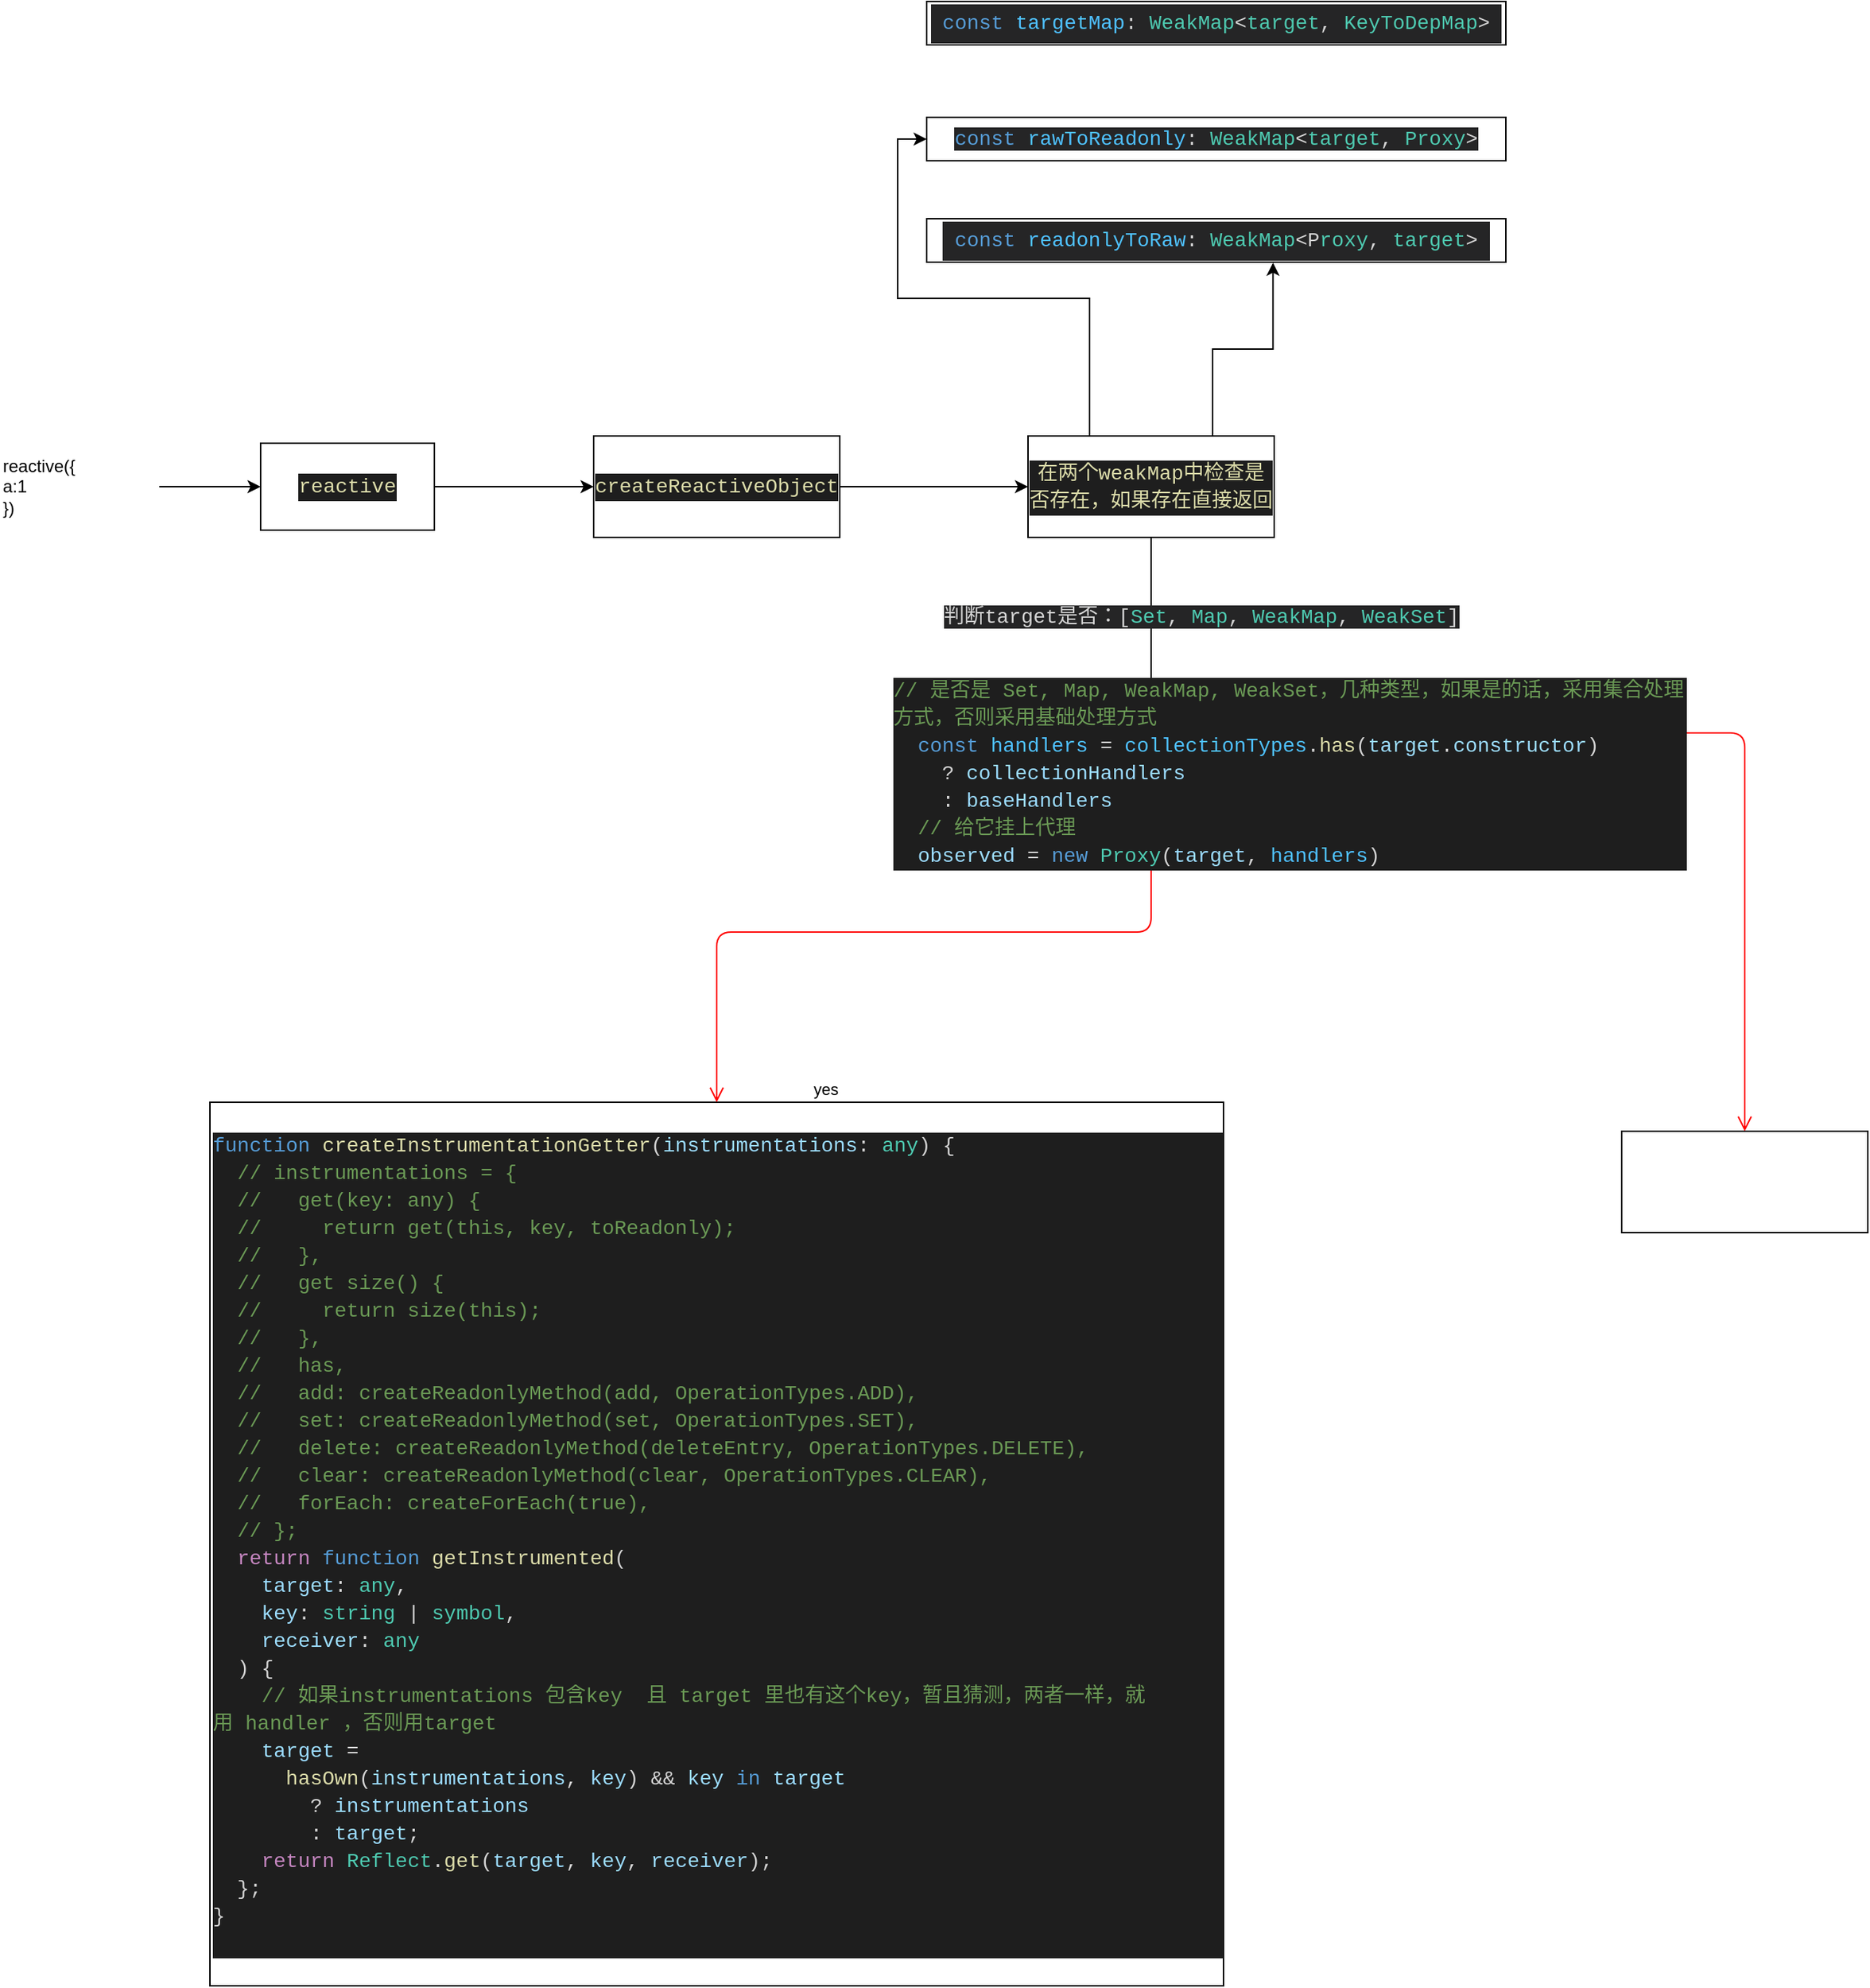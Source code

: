 <mxfile version="13.1.3">
    <diagram id="6hGFLwfOUW9BJ-s0fimq" name="Page-1">
        <mxGraphModel dx="1732" dy="1192" grid="1" gridSize="10" guides="1" tooltips="1" connect="1" arrows="1" fold="1" page="0" pageScale="1" pageWidth="827" pageHeight="1169" math="0" shadow="0">
            <root>
                <mxCell id="0"/>
                <mxCell id="1" parent="0"/>
                <mxCell id="4" value="" style="edgeStyle=orthogonalEdgeStyle;rounded=0;orthogonalLoop=1;jettySize=auto;html=1;" edge="1" parent="1" source="2" target="3">
                    <mxGeometry relative="1" as="geometry"/>
                </mxCell>
                <mxCell id="2" value="&lt;div style=&quot;color: rgb(212 , 212 , 212) ; background-color: rgb(30 , 30 , 30) ; font-family: &amp;#34;consolas&amp;#34; , &amp;#34;courier new&amp;#34; , monospace ; font-size: 14px ; line-height: 19px&quot;&gt;&lt;span style=&quot;color: #dcdcaa&quot;&gt;reactive&lt;/span&gt;&lt;/div&gt;" style="rounded=0;whiteSpace=wrap;html=1;" vertex="1" parent="1">
                    <mxGeometry x="-730" y="255" width="120" height="60" as="geometry"/>
                </mxCell>
                <mxCell id="10" value="" style="edgeStyle=orthogonalEdgeStyle;rounded=0;orthogonalLoop=1;jettySize=auto;html=1;" edge="1" parent="1" source="3" target="9">
                    <mxGeometry relative="1" as="geometry"/>
                </mxCell>
                <mxCell id="3" value="&lt;div style=&quot;color: rgb(212 , 212 , 212) ; background-color: rgb(30 , 30 , 30) ; font-family: &amp;#34;consolas&amp;#34; , &amp;#34;courier new&amp;#34; , monospace ; font-size: 14px ; line-height: 19px&quot;&gt;&lt;div style=&quot;font-family: &amp;#34;consolas&amp;#34; , &amp;#34;courier new&amp;#34; , monospace ; line-height: 19px&quot;&gt;&lt;span style=&quot;color: #dcdcaa&quot;&gt;createReactiveObject&lt;/span&gt;&lt;/div&gt;&lt;/div&gt;" style="rounded=0;whiteSpace=wrap;html=1;" vertex="1" parent="1">
                    <mxGeometry x="-500" y="250" width="170" height="70" as="geometry"/>
                </mxCell>
                <mxCell id="14" style="edgeStyle=orthogonalEdgeStyle;rounded=0;orthogonalLoop=1;jettySize=auto;html=1;exitX=0.75;exitY=0;exitDx=0;exitDy=0;entryX=0.598;entryY=1.012;entryDx=0;entryDy=0;entryPerimeter=0;" edge="1" parent="1" source="9" target="7">
                    <mxGeometry relative="1" as="geometry"/>
                </mxCell>
                <mxCell id="15" style="edgeStyle=orthogonalEdgeStyle;rounded=0;orthogonalLoop=1;jettySize=auto;html=1;exitX=0.25;exitY=0;exitDx=0;exitDy=0;entryX=0;entryY=0.5;entryDx=0;entryDy=0;" edge="1" parent="1" source="9" target="6">
                    <mxGeometry relative="1" as="geometry"/>
                </mxCell>
                <mxCell id="33" style="edgeStyle=orthogonalEdgeStyle;rounded=0;orthogonalLoop=1;jettySize=auto;html=1;exitX=0.5;exitY=1;exitDx=0;exitDy=0;" edge="1" parent="1" source="9" target="30">
                    <mxGeometry relative="1" as="geometry"/>
                </mxCell>
                <mxCell id="9" value="&lt;div style=&quot;background-color: rgb(30 , 30 , 30) ; font-family: &amp;#34;consolas&amp;#34; , &amp;#34;courier new&amp;#34; , monospace ; font-size: 14px ; line-height: 19px&quot;&gt;&lt;div style=&quot;font-family: &amp;#34;consolas&amp;#34; , &amp;#34;courier new&amp;#34; , monospace ; line-height: 19px&quot;&gt;&lt;font color=&quot;#dcdcaa&quot;&gt;在两个weakMap中检查是否存在，如果存在直接返回&lt;/font&gt;&lt;/div&gt;&lt;/div&gt;" style="rounded=0;whiteSpace=wrap;html=1;" vertex="1" parent="1">
                    <mxGeometry x="-200" y="250" width="170" height="70" as="geometry"/>
                </mxCell>
                <mxCell id="21" value="&lt;div style=&quot;color: rgb(212 , 212 , 212) ; background-color: rgb(30 , 30 , 30) ; font-family: &amp;#34;consolas&amp;#34; , &amp;#34;courier new&amp;#34; , monospace ; font-size: 14px ; line-height: 19px&quot;&gt;&lt;div&gt;&lt;span style=&quot;color: #569cd6&quot;&gt;function&lt;/span&gt;&amp;nbsp;&lt;span style=&quot;color: #dcdcaa&quot;&gt;createInstrumentationGetter&lt;/span&gt;(&lt;span style=&quot;color: #9cdcfe&quot;&gt;instrumentations&lt;/span&gt;:&amp;nbsp;&lt;span style=&quot;color: #4ec9b0&quot;&gt;any&lt;/span&gt;)&amp;nbsp;{&lt;/div&gt;&lt;div&gt;&amp;nbsp;&amp;nbsp;&lt;span style=&quot;color: #6a9955&quot;&gt;//&amp;nbsp;instrumentations&amp;nbsp;=&amp;nbsp;{&lt;/span&gt;&lt;/div&gt;&lt;div&gt;&amp;nbsp;&amp;nbsp;&lt;span style=&quot;color: #6a9955&quot;&gt;//&amp;nbsp;&amp;nbsp;&amp;nbsp;get(key:&amp;nbsp;any)&amp;nbsp;{&lt;/span&gt;&lt;/div&gt;&lt;div&gt;&amp;nbsp;&amp;nbsp;&lt;span style=&quot;color: #6a9955&quot;&gt;//&amp;nbsp;&amp;nbsp;&amp;nbsp;&amp;nbsp;&amp;nbsp;return&amp;nbsp;get(this,&amp;nbsp;key,&amp;nbsp;toReadonly);&lt;/span&gt;&lt;/div&gt;&lt;div&gt;&amp;nbsp;&amp;nbsp;&lt;span style=&quot;color: #6a9955&quot;&gt;//&amp;nbsp;&amp;nbsp;&amp;nbsp;},&lt;/span&gt;&lt;/div&gt;&lt;div&gt;&amp;nbsp;&amp;nbsp;&lt;span style=&quot;color: #6a9955&quot;&gt;//&amp;nbsp;&amp;nbsp;&amp;nbsp;get&amp;nbsp;size()&amp;nbsp;{&lt;/span&gt;&lt;/div&gt;&lt;div&gt;&amp;nbsp;&amp;nbsp;&lt;span style=&quot;color: #6a9955&quot;&gt;//&amp;nbsp;&amp;nbsp;&amp;nbsp;&amp;nbsp;&amp;nbsp;return&amp;nbsp;size(this);&lt;/span&gt;&lt;/div&gt;&lt;div&gt;&amp;nbsp;&amp;nbsp;&lt;span style=&quot;color: #6a9955&quot;&gt;//&amp;nbsp;&amp;nbsp;&amp;nbsp;},&lt;/span&gt;&lt;/div&gt;&lt;div&gt;&amp;nbsp;&amp;nbsp;&lt;span style=&quot;color: #6a9955&quot;&gt;//&amp;nbsp;&amp;nbsp;&amp;nbsp;has,&lt;/span&gt;&lt;/div&gt;&lt;div&gt;&amp;nbsp;&amp;nbsp;&lt;span style=&quot;color: #6a9955&quot;&gt;//&amp;nbsp;&amp;nbsp;&amp;nbsp;add:&amp;nbsp;createReadonlyMethod(add,&amp;nbsp;OperationTypes.ADD),&lt;/span&gt;&lt;/div&gt;&lt;div&gt;&amp;nbsp;&amp;nbsp;&lt;span style=&quot;color: #6a9955&quot;&gt;//&amp;nbsp;&amp;nbsp;&amp;nbsp;set:&amp;nbsp;createReadonlyMethod(set,&amp;nbsp;OperationTypes.SET),&lt;/span&gt;&lt;/div&gt;&lt;div&gt;&amp;nbsp;&amp;nbsp;&lt;span style=&quot;color: #6a9955&quot;&gt;//&amp;nbsp;&amp;nbsp;&amp;nbsp;delete:&amp;nbsp;createReadonlyMethod(deleteEntry,&amp;nbsp;OperationTypes.DELETE),&lt;/span&gt;&lt;/div&gt;&lt;div&gt;&amp;nbsp;&amp;nbsp;&lt;span style=&quot;color: #6a9955&quot;&gt;//&amp;nbsp;&amp;nbsp;&amp;nbsp;clear:&amp;nbsp;createReadonlyMethod(clear,&amp;nbsp;OperationTypes.CLEAR),&lt;/span&gt;&lt;/div&gt;&lt;div&gt;&amp;nbsp;&amp;nbsp;&lt;span style=&quot;color: #6a9955&quot;&gt;//&amp;nbsp;&amp;nbsp;&amp;nbsp;forEach:&amp;nbsp;createForEach(true),&lt;/span&gt;&lt;/div&gt;&lt;div&gt;&amp;nbsp;&amp;nbsp;&lt;span style=&quot;color: #6a9955&quot;&gt;//&amp;nbsp;};&lt;/span&gt;&lt;/div&gt;&lt;div&gt;&amp;nbsp;&amp;nbsp;&lt;span style=&quot;color: #c586c0&quot;&gt;return&lt;/span&gt;&amp;nbsp;&lt;span style=&quot;color: #569cd6&quot;&gt;function&lt;/span&gt;&amp;nbsp;&lt;span style=&quot;color: #dcdcaa&quot;&gt;getInstrumented&lt;/span&gt;(&lt;/div&gt;&lt;div&gt;&amp;nbsp;&amp;nbsp;&amp;nbsp;&amp;nbsp;&lt;span style=&quot;color: #9cdcfe&quot;&gt;target&lt;/span&gt;:&amp;nbsp;&lt;span style=&quot;color: #4ec9b0&quot;&gt;any&lt;/span&gt;,&lt;/div&gt;&lt;div&gt;&amp;nbsp;&amp;nbsp;&amp;nbsp;&amp;nbsp;&lt;span style=&quot;color: #9cdcfe&quot;&gt;key&lt;/span&gt;:&amp;nbsp;&lt;span style=&quot;color: #4ec9b0&quot;&gt;string&lt;/span&gt;&amp;nbsp;|&amp;nbsp;&lt;span style=&quot;color: #4ec9b0&quot;&gt;symbol&lt;/span&gt;,&lt;/div&gt;&lt;div&gt;&amp;nbsp;&amp;nbsp;&amp;nbsp;&amp;nbsp;&lt;span style=&quot;color: #9cdcfe&quot;&gt;receiver&lt;/span&gt;:&amp;nbsp;&lt;span style=&quot;color: #4ec9b0&quot;&gt;any&lt;/span&gt;&lt;/div&gt;&lt;div&gt;&amp;nbsp;&amp;nbsp;)&amp;nbsp;{&lt;/div&gt;&lt;div&gt;&amp;nbsp;&amp;nbsp;&amp;nbsp;&amp;nbsp;&lt;span style=&quot;color: #6a9955&quot;&gt;//&amp;nbsp;如果instrumentations&amp;nbsp;包含key&amp;nbsp;&amp;nbsp;且&amp;nbsp;target&amp;nbsp;里也有这个key，暂且猜测，两者一样，就用&amp;nbsp;handler&amp;nbsp;，否则用target&lt;/span&gt;&lt;/div&gt;&lt;div&gt;&amp;nbsp;&amp;nbsp;&amp;nbsp;&amp;nbsp;&lt;span style=&quot;color: #9cdcfe&quot;&gt;target&lt;/span&gt;&amp;nbsp;=&lt;/div&gt;&lt;div&gt;&amp;nbsp;&amp;nbsp;&amp;nbsp;&amp;nbsp;&amp;nbsp;&amp;nbsp;&lt;span style=&quot;color: #dcdcaa&quot;&gt;hasOwn&lt;/span&gt;(&lt;span style=&quot;color: #9cdcfe&quot;&gt;instrumentations&lt;/span&gt;,&amp;nbsp;&lt;span style=&quot;color: #9cdcfe&quot;&gt;key&lt;/span&gt;)&amp;nbsp;&amp;amp;&amp;amp;&amp;nbsp;&lt;span style=&quot;color: #9cdcfe&quot;&gt;key&lt;/span&gt;&amp;nbsp;&lt;span style=&quot;color: #569cd6&quot;&gt;in&lt;/span&gt;&amp;nbsp;&lt;span style=&quot;color: #9cdcfe&quot;&gt;target&lt;/span&gt;&lt;/div&gt;&lt;div&gt;&amp;nbsp;&amp;nbsp;&amp;nbsp;&amp;nbsp;&amp;nbsp;&amp;nbsp;&amp;nbsp;&amp;nbsp;?&amp;nbsp;&lt;span style=&quot;color: #9cdcfe&quot;&gt;instrumentations&lt;/span&gt;&lt;/div&gt;&lt;div&gt;&amp;nbsp;&amp;nbsp;&amp;nbsp;&amp;nbsp;&amp;nbsp;&amp;nbsp;&amp;nbsp;&amp;nbsp;:&amp;nbsp;&lt;span style=&quot;color: #9cdcfe&quot;&gt;target&lt;/span&gt;;&lt;/div&gt;&lt;div&gt;&amp;nbsp;&amp;nbsp;&amp;nbsp;&amp;nbsp;&lt;span style=&quot;color: #c586c0&quot;&gt;return&lt;/span&gt;&amp;nbsp;&lt;span style=&quot;color: #4ec9b0&quot;&gt;Reflect&lt;/span&gt;.&lt;span style=&quot;color: #dcdcaa&quot;&gt;get&lt;/span&gt;(&lt;span style=&quot;color: #9cdcfe&quot;&gt;target&lt;/span&gt;,&amp;nbsp;&lt;span style=&quot;color: #9cdcfe&quot;&gt;key&lt;/span&gt;,&amp;nbsp;&lt;span style=&quot;color: #9cdcfe&quot;&gt;receiver&lt;/span&gt;);&lt;/div&gt;&lt;div&gt;&amp;nbsp;&amp;nbsp;};&lt;/div&gt;&lt;div&gt;}&lt;/div&gt;&lt;br&gt;&lt;/div&gt;" style="rounded=0;whiteSpace=wrap;html=1;align=left;" vertex="1" parent="1">
                    <mxGeometry x="-765" y="710" width="700" height="610" as="geometry"/>
                </mxCell>
                <mxCell id="12" value="&lt;div style=&quot;color: rgb(212 , 212 , 212) ; background-color: rgb(30 , 30 , 30) ; font-family: &amp;#34;consolas&amp;#34; , &amp;#34;courier new&amp;#34; , monospace ; font-size: 14px ; line-height: 19px&quot;&gt;&lt;div style=&quot;font-family: &amp;#34;consolas&amp;#34; , &amp;#34;courier new&amp;#34; , monospace ; line-height: 19px&quot;&gt;&lt;br&gt;&lt;/div&gt;&lt;/div&gt;" style="rounded=0;whiteSpace=wrap;html=1;" vertex="1" parent="1">
                    <mxGeometry x="210" y="730" width="170" height="70" as="geometry"/>
                </mxCell>
                <mxCell id="6" value="&lt;span class=&quot;mtk5&quot; style=&quot;color: rgb(86 , 156 , 214) ; font-family: &amp;#34;consolas&amp;#34; , &amp;#34;courier new&amp;#34; , monospace ; font-size: 14px ; background-color: rgb(37 , 37 , 38)&quot;&gt;const&lt;/span&gt;&lt;span class=&quot;mtk1&quot; style=&quot;color: rgb(212 , 212 , 212) ; font-family: &amp;#34;consolas&amp;#34; , &amp;#34;courier new&amp;#34; , monospace ; font-size: 14px ; background-color: rgb(37 , 37 , 38)&quot;&gt; &lt;/span&gt;&lt;span class=&quot;mtk18&quot; style=&quot;color: rgb(79 , 193 , 255) ; font-family: &amp;#34;consolas&amp;#34; , &amp;#34;courier new&amp;#34; , monospace ; font-size: 14px ; background-color: rgb(37 , 37 , 38)&quot;&gt;rawToReadonly&lt;/span&gt;&lt;span class=&quot;mtk1&quot; style=&quot;color: rgb(212 , 212 , 212) ; font-family: &amp;#34;consolas&amp;#34; , &amp;#34;courier new&amp;#34; , monospace ; font-size: 14px ; background-color: rgb(37 , 37 , 38)&quot;&gt;: &lt;/span&gt;&lt;span class=&quot;mtk16&quot; style=&quot;color: rgb(78 , 201 , 176) ; font-family: &amp;#34;consolas&amp;#34; , &amp;#34;courier new&amp;#34; , monospace ; font-size: 14px ; background-color: rgb(37 , 37 , 38)&quot;&gt;WeakMap&lt;/span&gt;&lt;span class=&quot;mtk1&quot; style=&quot;color: rgb(212 , 212 , 212) ; font-family: &amp;#34;consolas&amp;#34; , &amp;#34;courier new&amp;#34; , monospace ; font-size: 14px ; background-color: rgb(37 , 37 , 38)&quot;&gt;&amp;lt;&lt;/span&gt;&lt;span class=&quot;mtk16&quot; style=&quot;color: rgb(78 , 201 , 176) ; font-family: &amp;#34;consolas&amp;#34; , &amp;#34;courier new&amp;#34; , monospace ; font-size: 14px ; background-color: rgb(37 , 37 , 38)&quot;&gt;target&lt;/span&gt;&lt;span class=&quot;mtk1&quot; style=&quot;color: rgb(212 , 212 , 212) ; font-family: &amp;#34;consolas&amp;#34; , &amp;#34;courier new&amp;#34; , monospace ; font-size: 14px ; background-color: rgb(37 , 37 , 38)&quot;&gt;, &lt;/span&gt;&lt;span class=&quot;mtk16&quot; style=&quot;color: rgb(78 , 201 , 176) ; font-family: &amp;#34;consolas&amp;#34; , &amp;#34;courier new&amp;#34; , monospace ; font-size: 14px ; background-color: rgb(37 , 37 , 38)&quot;&gt;Proxy&lt;/span&gt;&lt;span class=&quot;mtk1&quot; style=&quot;color: rgb(212 , 212 , 212) ; font-family: &amp;#34;consolas&amp;#34; , &amp;#34;courier new&amp;#34; , monospace ; font-size: 14px ; background-color: rgb(37 , 37 , 38)&quot;&gt;&amp;gt;&lt;/span&gt;" style="rounded=0;whiteSpace=wrap;html=1;" vertex="1" parent="1">
                    <mxGeometry x="-270" y="30" width="400" height="30" as="geometry"/>
                </mxCell>
                <mxCell id="16" value="&lt;div class=&quot;monaco-hover-content&quot; style=&quot;font-family: &amp;#34;segoe wpc&amp;#34; , &amp;#34;segoe ui&amp;#34; , &amp;#34;microsoft yahei&amp;#34; , sans-serif ; background-color: rgb(37 , 37 , 38) ; overflow: hidden ; font-size: 14px ; line-height: 19px ; max-height: 250px ; max-width: 617.76px&quot;&gt;&lt;div class=&quot;hover-row markdown-hover&quot;&gt;&lt;div class=&quot;hover-contents code-hover-contents&quot; style=&quot;padding: 4px 8px&quot;&gt;&lt;div class=&quot;code&quot; style=&quot;margin: 0px ; font-family: &amp;#34;consolas&amp;#34; , &amp;#34;courier new&amp;#34; , monospace ; line-height: 19px ; letter-spacing: 0px&quot;&gt;&lt;div class=&quot;monaco-tokenized-source&quot; style=&quot;word-break: break-all&quot;&gt;&lt;span class=&quot;mtk5&quot; style=&quot;color: rgb(86 , 156 , 214)&quot;&gt;const&lt;/span&gt;&lt;span class=&quot;mtk1&quot; style=&quot;color: rgb(212 , 212 , 212)&quot;&gt; &lt;/span&gt;&lt;span class=&quot;mtk18&quot; style=&quot;color: rgb(79 , 193 , 255)&quot;&gt;targetMap&lt;/span&gt;&lt;span class=&quot;mtk1&quot; style=&quot;color: rgb(212 , 212 , 212)&quot;&gt;: &lt;/span&gt;&lt;span class=&quot;mtk16&quot; style=&quot;color: rgb(78 , 201 , 176)&quot;&gt;WeakMap&lt;/span&gt;&lt;span class=&quot;mtk1&quot; style=&quot;color: rgb(212 , 212 , 212)&quot;&gt;&amp;lt;&lt;/span&gt;&lt;span class=&quot;mtk1&quot;&gt;&lt;font color=&quot;#4ec9b0&quot;&gt;target&lt;/font&gt;&lt;/span&gt;&lt;span class=&quot;mtk1&quot; style=&quot;color: rgb(212 , 212 , 212)&quot;&gt;, &lt;/span&gt;&lt;span class=&quot;mtk16&quot; style=&quot;color: rgb(78 , 201 , 176)&quot;&gt;KeyToDepMap&lt;/span&gt;&lt;span class=&quot;mtk1&quot; style=&quot;color: rgb(212 , 212 , 212)&quot;&gt;&amp;gt;&lt;/span&gt;&lt;/div&gt;&lt;/div&gt;&lt;/div&gt;&lt;/div&gt;&lt;/div&gt;&lt;div class=&quot;invisible scrollbar horizontal&quot; style=&quot;opacity: 0 ; color: rgb(204 , 204 , 204) ; font-family: &amp;#34;segoe wpc&amp;#34; , &amp;#34;segoe ui&amp;#34; , &amp;#34;microsoft yahei&amp;#34; , sans-serif ; font-size: 13px ; background-color: rgb(37 , 37 , 38) ; position: absolute ; width: 329px ; height: 10px ; left: 0px ; bottom: 0px&quot;&gt;&lt;/div&gt;" style="rounded=0;whiteSpace=wrap;html=1;" vertex="1" parent="1">
                    <mxGeometry x="-270" y="-50" width="400" height="30" as="geometry"/>
                </mxCell>
                <mxCell id="7" value="&lt;div class=&quot;monaco-hover-content&quot; style=&quot;color: rgb(204 , 204 , 204) ; font-family: &amp;#34;segoe wpc&amp;#34; , &amp;#34;segoe ui&amp;#34; , &amp;#34;microsoft yahei&amp;#34; , sans-serif ; background-color: rgb(37 , 37 , 38) ; overflow: hidden ; font-size: 14px ; line-height: 19px ; max-height: 250px ; max-width: 617.76px&quot;&gt;&lt;div class=&quot;hover-row markdown-hover&quot;&gt;&lt;div class=&quot;hover-contents code-hover-contents&quot; style=&quot;padding: 4px 8px&quot;&gt;&lt;div class=&quot;code&quot; style=&quot;margin: 0px ; font-family: &amp;#34;consolas&amp;#34; , &amp;#34;courier new&amp;#34; , monospace ; line-height: 19px ; letter-spacing: 0px&quot;&gt;&lt;div class=&quot;monaco-tokenized-source&quot; style=&quot;word-break: break-all&quot;&gt;&lt;span class=&quot;mtk5&quot; style=&quot;color: rgb(86 , 156 , 214)&quot;&gt;const&lt;/span&gt;&lt;span class=&quot;mtk1&quot; style=&quot;color: rgb(212 , 212 , 212)&quot;&gt; &lt;/span&gt;&lt;span class=&quot;mtk18&quot; style=&quot;color: rgb(79 , 193 , 255)&quot;&gt;readonlyToRaw&lt;/span&gt;&lt;span class=&quot;mtk1&quot; style=&quot;color: rgb(212 , 212 , 212)&quot;&gt;: &lt;/span&gt;&lt;span class=&quot;mtk16&quot; style=&quot;color: rgb(78 , 201 , 176)&quot;&gt;WeakMap&lt;/span&gt;&lt;span class=&quot;mtk1&quot; style=&quot;color: rgb(212 , 212 , 212)&quot;&gt;&amp;lt;P&lt;/span&gt;&lt;span class=&quot;mtk16&quot; style=&quot;color: rgb(78 , 201 , 176)&quot;&gt;roxy&lt;/span&gt;&lt;span class=&quot;mtk1&quot; style=&quot;color: rgb(212 , 212 , 212)&quot;&gt;, &lt;/span&gt;&lt;span class=&quot;mtk16&quot; style=&quot;color: rgb(78 , 201 , 176)&quot;&gt;target&lt;/span&gt;&lt;span class=&quot;mtk1&quot; style=&quot;color: rgb(212 , 212 , 212)&quot;&gt;&amp;gt;&lt;/span&gt;&lt;/div&gt;&lt;/div&gt;&lt;/div&gt;&lt;/div&gt;&lt;/div&gt;&lt;div class=&quot;invisible scrollbar horizontal&quot; style=&quot;opacity: 0 ; color: rgb(204 , 204 , 204) ; font-family: &amp;#34;segoe wpc&amp;#34; , &amp;#34;segoe ui&amp;#34; , &amp;#34;microsoft yahei&amp;#34; , sans-serif ; font-size: 13px ; background-color: rgb(37 , 37 , 38) ; position: absolute ; width: 299px ; height: 10px ; left: 0px ; bottom: 0px&quot;&gt;&lt;/div&gt;" style="rounded=0;whiteSpace=wrap;html=1;" vertex="1" parent="1">
                    <mxGeometry x="-270" y="100" width="400" height="30" as="geometry"/>
                </mxCell>
                <mxCell id="25" style="edgeStyle=orthogonalEdgeStyle;rounded=0;orthogonalLoop=1;jettySize=auto;html=1;entryX=0;entryY=0.5;entryDx=0;entryDy=0;" edge="1" parent="1" source="24" target="2">
                    <mxGeometry relative="1" as="geometry"/>
                </mxCell>
                <mxCell id="24" value="reactive({&lt;br&gt;a:1&lt;br&gt;})" style="rounded=0;align=left;verticalAlign=middle;whiteSpace=wrap;html=1;labelBackgroundColor=none;fillColor=none;strokeColor=none;" vertex="1" parent="1">
                    <mxGeometry x="-910" y="255" width="110" height="60" as="geometry"/>
                </mxCell>
                <mxCell id="30" value="" style="rhombus;whiteSpace=wrap;html=1;fillColor=#ffffc0;strokeColor=#ff0000;labelBackgroundColor=none;align=left;" vertex="1" parent="1">
                    <mxGeometry x="-155" y="435" width="80" height="40" as="geometry"/>
                </mxCell>
                <mxCell id="31" value="no" style="edgeStyle=orthogonalEdgeStyle;html=1;align=left;verticalAlign=bottom;endArrow=open;endSize=8;strokeColor=#ff0000;" edge="1" source="30" parent="1" target="12">
                    <mxGeometry x="-1" relative="1" as="geometry">
                        <mxPoint x="-120" y="620" as="targetPoint"/>
                    </mxGeometry>
                </mxCell>
                <mxCell id="32" value="yes" style="edgeStyle=orthogonalEdgeStyle;html=1;align=left;verticalAlign=top;endArrow=open;endSize=8;strokeColor=#ff0000;" edge="1" source="30" parent="1" target="21">
                    <mxGeometry x="0.319" y="95" relative="1" as="geometry">
                        <mxPoint x="-260" y="700" as="targetPoint"/>
                        <mxPoint as="offset"/>
                    </mxGeometry>
                </mxCell>
                <mxCell id="34" value="&lt;!--StartFragment--&gt;&lt;span class=&quot;mtk1&quot; style=&quot;font-style: normal; font-variant-ligatures: normal; font-variant-caps: normal; font-weight: 400; letter-spacing: normal; orphans: 2; text-align: center; text-indent: 0px; text-transform: none; widows: 2; word-spacing: 0px; -webkit-text-stroke-width: 0px; text-decoration-style: initial; text-decoration-color: initial; color: rgb(212, 212, 212); font-family: consolas, &amp;quot;courier new&amp;quot;, monospace; font-size: 14px; background-color: rgb(37, 37, 38);&quot;&gt;判断target是否：[&lt;/span&gt;&lt;span class=&quot;mtk16&quot; style=&quot;font-style: normal; font-variant-ligatures: normal; font-variant-caps: normal; font-weight: 400; letter-spacing: normal; orphans: 2; text-align: center; text-indent: 0px; text-transform: none; widows: 2; word-spacing: 0px; -webkit-text-stroke-width: 0px; text-decoration-style: initial; text-decoration-color: initial; font-family: consolas, &amp;quot;courier new&amp;quot;, monospace; font-size: 14px; color: rgb(78, 201, 176); background-color: rgb(37, 37, 38);&quot;&gt;Set&lt;/span&gt;&lt;span class=&quot;mtk1&quot; style=&quot;font-style: normal; font-variant-ligatures: normal; font-variant-caps: normal; font-weight: 400; letter-spacing: normal; orphans: 2; text-align: center; text-indent: 0px; text-transform: none; widows: 2; word-spacing: 0px; -webkit-text-stroke-width: 0px; text-decoration-style: initial; text-decoration-color: initial; color: rgb(212, 212, 212); font-family: consolas, &amp;quot;courier new&amp;quot;, monospace; font-size: 14px; background-color: rgb(37, 37, 38);&quot;&gt;,&amp;nbsp;&lt;/span&gt;&lt;span class=&quot;mtk16&quot; style=&quot;font-style: normal; font-variant-ligatures: normal; font-variant-caps: normal; font-weight: 400; letter-spacing: normal; orphans: 2; text-align: center; text-indent: 0px; text-transform: none; widows: 2; word-spacing: 0px; -webkit-text-stroke-width: 0px; text-decoration-style: initial; text-decoration-color: initial; font-family: consolas, &amp;quot;courier new&amp;quot;, monospace; font-size: 14px; color: rgb(78, 201, 176); background-color: rgb(37, 37, 38);&quot;&gt;Map&lt;/span&gt;&lt;span class=&quot;mtk1&quot; style=&quot;font-style: normal; font-variant-ligatures: normal; font-variant-caps: normal; font-weight: 400; letter-spacing: normal; orphans: 2; text-align: center; text-indent: 0px; text-transform: none; widows: 2; word-spacing: 0px; -webkit-text-stroke-width: 0px; text-decoration-style: initial; text-decoration-color: initial; color: rgb(212, 212, 212); font-family: consolas, &amp;quot;courier new&amp;quot;, monospace; font-size: 14px; background-color: rgb(37, 37, 38);&quot;&gt;,&amp;nbsp;&lt;/span&gt;&lt;span class=&quot;mtk16&quot; style=&quot;font-style: normal; font-variant-ligatures: normal; font-variant-caps: normal; font-weight: 400; letter-spacing: normal; orphans: 2; text-align: center; text-indent: 0px; text-transform: none; widows: 2; word-spacing: 0px; -webkit-text-stroke-width: 0px; text-decoration-style: initial; text-decoration-color: initial; font-family: consolas, &amp;quot;courier new&amp;quot;, monospace; font-size: 14px; color: rgb(78, 201, 176); background-color: rgb(37, 37, 38);&quot;&gt;WeakMap&lt;/span&gt;&lt;span class=&quot;mtk1&quot; style=&quot;font-style: normal; font-variant-ligatures: normal; font-variant-caps: normal; font-weight: 400; letter-spacing: normal; orphans: 2; text-align: center; text-indent: 0px; text-transform: none; widows: 2; word-spacing: 0px; -webkit-text-stroke-width: 0px; text-decoration-style: initial; text-decoration-color: initial; color: rgb(212, 212, 212); font-family: consolas, &amp;quot;courier new&amp;quot;, monospace; font-size: 14px; background-color: rgb(37, 37, 38);&quot;&gt;,&amp;nbsp;&lt;/span&gt;&lt;span class=&quot;mtk16&quot; style=&quot;font-style: normal; font-variant-ligatures: normal; font-variant-caps: normal; font-weight: 400; letter-spacing: normal; orphans: 2; text-align: center; text-indent: 0px; text-transform: none; widows: 2; word-spacing: 0px; -webkit-text-stroke-width: 0px; text-decoration-style: initial; text-decoration-color: initial; font-family: consolas, &amp;quot;courier new&amp;quot;, monospace; font-size: 14px; color: rgb(78, 201, 176); background-color: rgb(37, 37, 38);&quot;&gt;WeakSet&lt;/span&gt;&lt;span class=&quot;mtk1&quot; style=&quot;font-style: normal; font-variant-ligatures: normal; font-variant-caps: normal; font-weight: 400; letter-spacing: normal; orphans: 2; text-align: center; text-indent: 0px; text-transform: none; widows: 2; word-spacing: 0px; -webkit-text-stroke-width: 0px; text-decoration-style: initial; text-decoration-color: initial; color: rgb(212, 212, 212); font-family: consolas, &amp;quot;courier new&amp;quot;, monospace; font-size: 14px; background-color: rgb(37, 37, 38);&quot;&gt;]&lt;/span&gt;&lt;!--EndFragment--&gt;" style="text;whiteSpace=wrap;html=1;" vertex="1" parent="1">
                    <mxGeometry x="-260" y="360" width="360" height="30" as="geometry"/>
                </mxCell>
                <mxCell id="35" value="&lt;!--StartFragment--&gt;&lt;div style=&quot;color: rgb(212, 212, 212); background-color: rgb(30, 30, 30); font-family: Consolas, &amp;quot;Courier New&amp;quot;, monospace; font-weight: normal; font-size: 14px; line-height: 19px;&quot;&gt;&lt;div&gt;&lt;span style=&quot;color: #6a9955;&quot;&gt;//&amp;nbsp;是否是&amp;nbsp;Set,&amp;nbsp;Map,&amp;nbsp;WeakMap,&amp;nbsp;WeakSet，几种类型，如果是的话，采用集合处理方式，否则采用基础处理方式&lt;/span&gt;&lt;/div&gt;&lt;div&gt;&lt;span style=&quot;color: #d4d4d4;&quot;&gt;&amp;nbsp;&amp;nbsp;&lt;/span&gt;&lt;span style=&quot;color: #569cd6;&quot;&gt;const&lt;/span&gt;&lt;span style=&quot;color: #d4d4d4;&quot;&gt;&amp;nbsp;&lt;/span&gt;&lt;span style=&quot;color: #4fc1ff;&quot;&gt;handlers&lt;/span&gt;&lt;span style=&quot;color: #d4d4d4;&quot;&gt;&amp;nbsp;=&amp;nbsp;&lt;/span&gt;&lt;span style=&quot;color: #4fc1ff;&quot;&gt;collectionTypes&lt;/span&gt;&lt;span style=&quot;color: #d4d4d4;&quot;&gt;.&lt;/span&gt;&lt;span style=&quot;color: #dcdcaa;&quot;&gt;has&lt;/span&gt;&lt;span style=&quot;color: #d4d4d4;&quot;&gt;(&lt;/span&gt;&lt;span style=&quot;color: #9cdcfe;&quot;&gt;target&lt;/span&gt;&lt;span style=&quot;color: #d4d4d4;&quot;&gt;.&lt;/span&gt;&lt;span style=&quot;color: #9cdcfe;&quot;&gt;constructor&lt;/span&gt;&lt;span style=&quot;color: #d4d4d4;&quot;&gt;)&lt;/span&gt;&lt;/div&gt;&lt;div&gt;&lt;span style=&quot;color: #d4d4d4;&quot;&gt;&amp;nbsp;&amp;nbsp;&amp;nbsp;&amp;nbsp;?&amp;nbsp;&lt;/span&gt;&lt;span style=&quot;color: #9cdcfe;&quot;&gt;collectionHandlers&lt;/span&gt;&lt;/div&gt;&lt;div&gt;&lt;span style=&quot;color: #d4d4d4;&quot;&gt;&amp;nbsp;&amp;nbsp;&amp;nbsp;&amp;nbsp;:&amp;nbsp;&lt;/span&gt;&lt;span style=&quot;color: #9cdcfe;&quot;&gt;baseHandlers&lt;/span&gt;&lt;/div&gt;&lt;div&gt;&lt;span style=&quot;color: #d4d4d4;&quot;&gt;&amp;nbsp;&amp;nbsp;&lt;/span&gt;&lt;span style=&quot;color: #6a9955;&quot;&gt;//&amp;nbsp;给它挂上代理&lt;/span&gt;&lt;/div&gt;&lt;div&gt;&lt;span style=&quot;color: #d4d4d4;&quot;&gt;&amp;nbsp;&amp;nbsp;&lt;/span&gt;&lt;span style=&quot;color: #9cdcfe;&quot;&gt;observed&lt;/span&gt;&lt;span style=&quot;color: #d4d4d4;&quot;&gt;&amp;nbsp;=&amp;nbsp;&lt;/span&gt;&lt;span style=&quot;color: #569cd6;&quot;&gt;new&lt;/span&gt;&lt;span style=&quot;color: #d4d4d4;&quot;&gt;&amp;nbsp;&lt;/span&gt;&lt;span style=&quot;color: #4ec9b0;&quot;&gt;Proxy&lt;/span&gt;&lt;span style=&quot;color: #d4d4d4;&quot;&gt;(&lt;/span&gt;&lt;span style=&quot;color: #9cdcfe;&quot;&gt;target&lt;/span&gt;&lt;span style=&quot;color: #d4d4d4;&quot;&gt;,&amp;nbsp;&lt;/span&gt;&lt;span style=&quot;color: #4fc1ff;&quot;&gt;handlers&lt;/span&gt;&lt;span style=&quot;color: #d4d4d4;&quot;&gt;)&lt;/span&gt;&lt;/div&gt;&lt;/div&gt;&lt;!--EndFragment--&gt;" style="text;whiteSpace=wrap;html=1;" vertex="1" parent="1">
                    <mxGeometry x="-295" y="410" width="550" height="150" as="geometry"/>
                </mxCell>
            </root>
        </mxGraphModel>
    </diagram>
</mxfile>